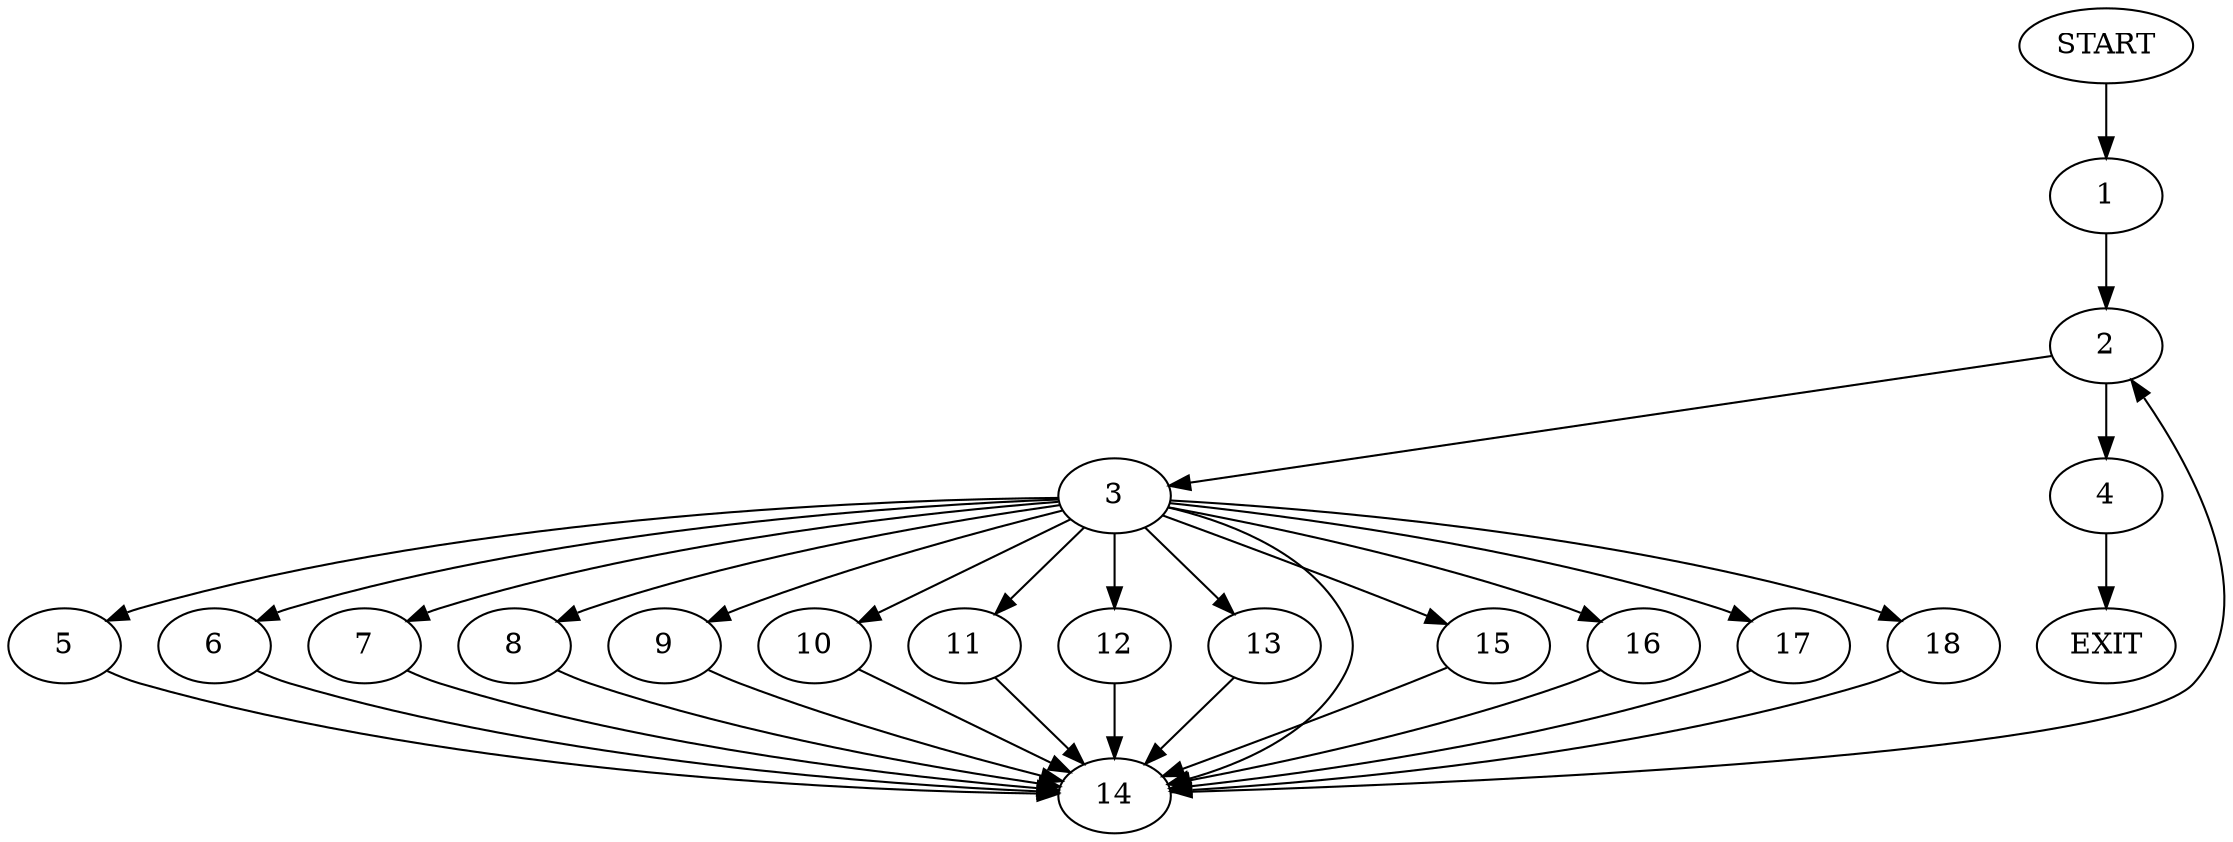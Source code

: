 digraph {
0 [label="START"]
19 [label="EXIT"]
0 -> 1
1 -> 2
2 -> 3
2 -> 4
4 -> 19
3 -> 5
3 -> 6
3 -> 7
3 -> 8
3 -> 9
3 -> 10
3 -> 11
3 -> 12
3 -> 13
3 -> 14
3 -> 15
3 -> 16
3 -> 17
3 -> 18
7 -> 14
18 -> 14
5 -> 14
15 -> 14
12 -> 14
14 -> 2
6 -> 14
17 -> 14
9 -> 14
8 -> 14
13 -> 14
10 -> 14
11 -> 14
16 -> 14
}
